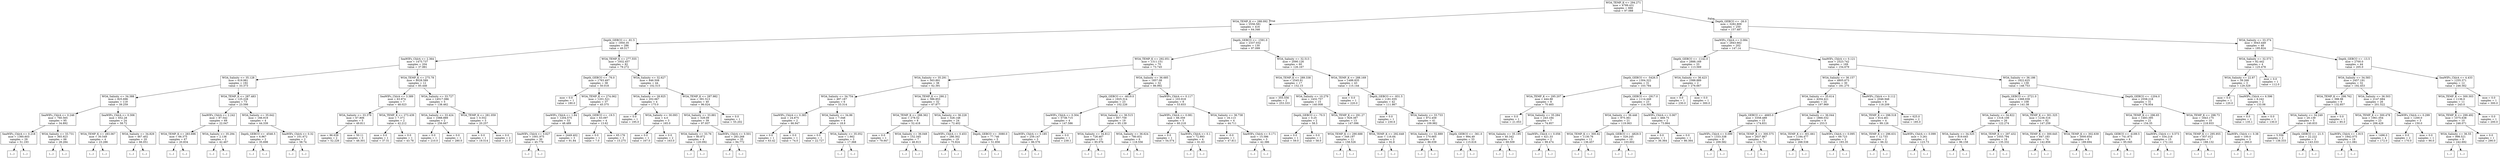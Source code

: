 digraph Tree {
node [shape=box] ;
0 [label="WOA_TEMP_K <= 294.271\nmse = 4789.431\nsamples = 666\nvalue = 97.088"] ;
1 [label="WOA_TEMP_K <= 288.092\nmse = 2556.581\nsamples = 416\nvalue = 64.346"] ;
0 -> 1 [labeldistance=2.5, labelangle=45, headlabel="True"] ;
2 [label="Depth_GEBCO <= -81.5\nmse = 1950.35\nsamples = 286\nvalue = 49.517"] ;
1 -> 2 ;
3 [label="SeaWIFs_ChlrA <= 2.364\nmse = 1475.737\nsamples = 204\nvalue = 37.881"] ;
2 -> 3 ;
4 [label="WOA_Salinity <= 35.128\nmse = 619.981\nsamples = 192\nvalue = 33.373"] ;
3 -> 4 ;
5 [label="WOA_Salinity <= 34.388\nmse = 825.696\nsamples = 119\nvalue = 39.259"] ;
4 -> 5 ;
6 [label="SeaWIFs_ChlrA <= 0.246\nmse = 760.565\nsamples = 95\nvalue = 34.892"] ;
5 -> 6 ;
7 [label="SeaWIFs_ChlrA <= 0.218\nmse = 1360.603\nsamples = 29\nvalue = 51.193"] ;
6 -> 7 ;
8 [label="(...)"] ;
7 -> 8 ;
57 [label="(...)"] ;
7 -> 57 ;
64 [label="WOA_Salinity <= 33.731\nmse = 365.923\nsamples = 66\nvalue = 28.284"] ;
6 -> 64 ;
65 [label="(...)"] ;
64 -> 65 ;
94 [label="(...)"] ;
64 -> 94 ;
191 [label="SeaWIFs_ChlrA <= 0.306\nmse = 652.28\nsamples = 24\nvalue = 58.72"] ;
5 -> 191 ;
192 [label="WOA_TEMP_K <= 283.067\nmse = 30.549\nsamples = 4\nvalue = 23.286"] ;
191 -> 192 ;
193 [label="(...)"] ;
192 -> 193 ;
196 [label="(...)"] ;
192 -> 196 ;
199 [label="WOA_Salinity <= 34.829\nmse = 467.402\nsamples = 20\nvalue = 66.051"] ;
191 -> 199 ;
200 [label="(...)"] ;
199 -> 200 ;
219 [label="(...)"] ;
199 -> 219 ;
236 [label="WOA_TEMP_K <= 287.483\nmse = 125.228\nsamples = 73\nvalue = 23.598"] ;
4 -> 236 ;
237 [label="SeaWIFs_ChlrA <= 2.242\nmse = 87.542\nsamples = 69\nvalue = 22.047"] ;
236 -> 237 ;
238 [label="WOA_TEMP_K <= 283.696\nmse = 66.375\nsamples = 67\nvalue = 20.834"] ;
237 -> 238 ;
239 [label="(...)"] ;
238 -> 239 ;
286 [label="(...)"] ;
238 -> 286 ;
305 [label="WOA_Salinity <= 35.294\nmse = 2.136\nsamples = 2\nvalue = 42.467"] ;
237 -> 305 ;
306 [label="(...)"] ;
305 -> 306 ;
307 [label="(...)"] ;
305 -> 307 ;
308 [label="WOA_Salinity <= 35.642\nmse = 166.919\nsamples = 4\nvalue = 44.339"] ;
236 -> 308 ;
309 [label="Depth_GEBCO <= -4546.5\nmse = 6.967\nsamples = 2\nvalue = 35.698"] ;
308 -> 309 ;
310 [label="(...)"] ;
309 -> 310 ;
311 [label="(...)"] ;
309 -> 311 ;
312 [label="SeaWIFs_ChlrA <= 0.32\nmse = 101.672\nsamples = 2\nvalue = 58.74"] ;
308 -> 312 ;
313 [label="(...)"] ;
312 -> 313 ;
314 [label="(...)"] ;
312 -> 314 ;
315 [label="WOA_TEMP_K <= 275.78\nmse = 8028.589\nsamples = 12\nvalue = 85.446"] ;
3 -> 315 ;
316 [label="SeaWIFs_ChlrA <= 3.389\nmse = 63.974\nsamples = 7\nvalue = 48.023"] ;
315 -> 316 ;
317 [label="WOA_Salinity <= 33.376\nmse = 67.806\nsamples = 5\nvalue = 49.811"] ;
316 -> 317 ;
318 [label="mse = 86.639\nsamples = 2\nvalue = 52.226"] ;
317 -> 318 ;
319 [label="mse = 50.11\nsamples = 3\nvalue = 48.301"] ;
317 -> 319 ;
320 [label="WOA_TEMP_K <= 273.439\nmse = 7.371\nsamples = 2\nvalue = 42.212"] ;
316 -> 320 ;
321 [label="mse = 0.0\nsamples = 1\nvalue = 37.51"] ;
320 -> 321 ;
322 [label="mse = 0.0\nsamples = 1\nvalue = 43.78"] ;
320 -> 322 ;
323 [label="WOA_Salinity <= 33.727\nmse = 14517.086\nsamples = 5\nvalue = 138.462"] ;
315 -> 323 ;
324 [label="WOA_Salinity <= 33.424\nmse = 1088.889\nsamples = 2\nvalue = 256.667"] ;
323 -> 324 ;
325 [label="mse = 0.0\nsamples = 1\nvalue = 210.0"] ;
324 -> 325 ;
326 [label="mse = 0.0\nsamples = 1\nvalue = 280.0"] ;
324 -> 326 ;
327 [label="WOA_TEMP_K <= 281.059\nmse = 0.552\nsamples = 3\nvalue = 20.257"] ;
323 -> 327 ;
328 [label="mse = 0.0\nsamples = 1\nvalue = 19.514"] ;
327 -> 328 ;
329 [label="mse = 0.0\nsamples = 2\nvalue = 21.0"] ;
327 -> 329 ;
330 [label="WOA_TEMP_K <= 277.555\nmse = 1932.457\nsamples = 82\nvalue = 79.272"] ;
2 -> 330 ;
331 [label="Depth_GEBCO <= -76.0\nmse = 1763.497\nsamples = 38\nvalue = 50.018"] ;
330 -> 331 ;
332 [label="mse = 0.0\nsamples = 1\nvalue = 180.0"] ;
331 -> 332 ;
333 [label="WOA_TEMP_K <= 274.062\nmse = 1201.521\nsamples = 37\nvalue = 45.375"] ;
331 -> 333 ;
334 [label="SeaWIFs_ChlrA <= 1.84\nmse = 1204.575\nsamples = 33\nvalue = 48.489"] ;
333 -> 334 ;
335 [label="SeaWIFs_ChlrA <= 0.627\nmse = 1001.975\nsamples = 30\nvalue = 45.779"] ;
334 -> 335 ;
336 [label="(...)"] ;
335 -> 336 ;
349 [label="(...)"] ;
335 -> 349 ;
356 [label="mse = 2449.402\nsamples = 3\nvalue = 91.84"] ;
334 -> 356 ;
357 [label="Depth_GEBCO <= -19.5\nmse = 63.097\nsamples = 4\nvalue = 13.62"] ;
333 -> 357 ;
358 [label="mse = 0.0\nsamples = 1\nvalue = 7.0"] ;
357 -> 358 ;
359 [label="mse = 65.176\nsamples = 3\nvalue = 15.275"] ;
357 -> 359 ;
360 [label="WOA_Salinity <= 32.627\nmse = 846.508\nsamples = 44\nvalue = 102.515"] ;
330 -> 360 ;
361 [label="WOA_Salinity <= 28.925\nmse = 202.667\nsamples = 4\nvalue = 175.0"] ;
360 -> 361 ;
362 [label="mse = 0.0\nsamples = 1\nvalue = 195.0"] ;
361 -> 362 ;
363 [label="WOA_Salinity <= 30.093\nmse = 4.0\nsamples = 3\nvalue = 165.0"] ;
361 -> 363 ;
364 [label="mse = 0.0\nsamples = 1\nvalue = 167.0"] ;
363 -> 364 ;
365 [label="mse = 0.0\nsamples = 2\nvalue = 163.0"] ;
363 -> 365 ;
366 [label="WOA_TEMP_K <= 287.982\nmse = 391.513\nsamples = 40\nvalue = 96.024"] ;
360 -> 366 ;
367 [label="WOA_Salinity <= 33.881\nmse = 328.09\nsamples = 39\nvalue = 97.937"] ;
366 -> 367 ;
368 [label="WOA_Salinity <= 33.76\nmse = 80.872\nsamples = 4\nvalue = 120.092"] ;
367 -> 368 ;
369 [label="(...)"] ;
368 -> 369 ;
374 [label="(...)"] ;
368 -> 374 ;
375 [label="SeaWIFs_ChlrA <= 0.501\nmse = 283.268\nsamples = 35\nvalue = 94.772"] ;
367 -> 375 ;
376 [label="(...)"] ;
375 -> 376 ;
377 [label="(...)"] ;
375 -> 377 ;
424 [label="mse = 0.0\nsamples = 1\nvalue = 55.202"] ;
366 -> 424 ;
425 [label="Depth_GEBCO <= -1591.0\nmse = 2337.032\nsamples = 130\nvalue = 97.099"] ;
1 -> 425 ;
426 [label="WOA_TEMP_K <= 292.051\nmse = 1311.151\nsamples = 70\nvalue = 73.745"] ;
425 -> 426 ;
427 [label="WOA_Salinity <= 35.291\nmse = 563.891\nsamples = 38\nvalue = 62.391"] ;
426 -> 427 ;
428 [label="WOA_Salinity <= 34.754\nmse = 497.187\nsamples = 6\nvalue = 33.314"] ;
427 -> 428 ;
429 [label="SeaWIFs_ChlrA <= 0.383\nmse = 24.875\nsamples = 2\nvalue = 66.947"] ;
428 -> 429 ;
430 [label="mse = 0.0\nsamples = 1\nvalue = 63.42"] ;
429 -> 430 ;
431 [label="mse = 0.0\nsamples = 1\nvalue = 74.0"] ;
429 -> 431 ;
432 [label="WOA_Salinity <= 34.86\nmse = 7.048\nsamples = 4\nvalue = 18.9"] ;
428 -> 432 ;
433 [label="mse = 0.0\nsamples = 1\nvalue = 22.727"] ;
432 -> 433 ;
434 [label="WOA_Salinity <= 35.052\nmse = 1.662\nsamples = 3\nvalue = 17.368"] ;
432 -> 434 ;
435 [label="(...)"] ;
434 -> 435 ;
436 [label="(...)"] ;
434 -> 436 ;
437 [label="WOA_TEMP_K <= 290.2\nmse = 386.853\nsamples = 32\nvalue = 67.877"] ;
427 -> 437 ;
438 [label="WOA_TEMP_K <= 288.362\nmse = 278.52\nsamples = 8\nvalue = 52.418"] ;
437 -> 438 ;
439 [label="mse = 0.0\nsamples = 1\nvalue = 79.947"] ;
438 -> 439 ;
440 [label="WOA_Salinity <= 36.049\nmse = 152.345\nsamples = 7\nvalue = 46.913"] ;
438 -> 440 ;
441 [label="(...)"] ;
440 -> 441 ;
452 [label="(...)"] ;
440 -> 452 ;
453 [label="WOA_Salinity <= 36.228\nmse = 328.148\nsamples = 24\nvalue = 72.402"] ;
437 -> 453 ;
454 [label="SeaWIFs_ChlrA <= 0.453\nmse = 286.302\nsamples = 19\nvalue = 75.924"] ;
453 -> 454 ;
455 [label="(...)"] ;
454 -> 455 ;
478 [label="(...)"] ;
454 -> 478 ;
481 [label="Depth_GEBCO <= -3080.0\nmse = 77.746\nsamples = 5\nvalue = 51.856"] ;
453 -> 481 ;
482 [label="(...)"] ;
481 -> 482 ;
487 [label="(...)"] ;
481 -> 487 ;
488 [label="WOA_Salinity <= 36.685\nmse = 1857.08\nsamples = 32\nvalue = 86.992"] ;
426 -> 488 ;
489 [label="Depth_GEBCO <= -4619.0\nmse = 1925.314\nsamples = 23\nvalue = 102.226"] ;
488 -> 489 ;
490 [label="SeaWIFs_ChlrA <= 0.304\nmse = 5738.715\nsamples = 4\nvalue = 147.586"] ;
489 -> 490 ;
491 [label="SeaWIFs_ChlrA <= 0.185\nmse = 259.147\nsamples = 3\nvalue = 86.576"] ;
490 -> 491 ;
492 [label="(...)"] ;
491 -> 492 ;
495 [label="(...)"] ;
491 -> 495 ;
496 [label="mse = 0.0\nsamples = 1\nvalue = 239.1"] ;
490 -> 496 ;
497 [label="WOA_Salinity <= 36.515\nmse = 957.759\nsamples = 19\nvalue = 95.139"] ;
489 -> 497 ;
498 [label="WOA_Salinity <= 34.812\nmse = 728.467\nsamples = 13\nvalue = 85.976"] ;
497 -> 498 ;
499 [label="(...)"] ;
498 -> 499 ;
504 [label="(...)"] ;
498 -> 504 ;
521 [label="WOA_Salinity <= 36.624\nmse = 780.831\nsamples = 6\nvalue = 118.556"] ;
497 -> 521 ;
522 [label="(...)"] ;
521 -> 522 ;
527 [label="(...)"] ;
521 -> 527 ;
532 [label="SeaWIFs_ChlrA <= 0.117\nmse = 103.918\nsamples = 9\nvalue = 53.833"] ;
488 -> 532 ;
533 [label="SeaWIFs_ChlrA <= 0.081\nmse = 66.359\nsamples = 5\nvalue = 60.218"] ;
532 -> 533 ;
534 [label="mse = 0.0\nsamples = 1\nvalue = 54.574"] ;
533 -> 534 ;
535 [label="SeaWIFs_ChlrA <= 0.1\nmse = 72.993\nsamples = 4\nvalue = 61.63"] ;
533 -> 535 ;
536 [label="(...)"] ;
535 -> 536 ;
537 [label="(...)"] ;
535 -> 537 ;
538 [label="WOA_Salinity <= 36.738\nmse = 16.113\nsamples = 4\nvalue = 44.711"] ;
532 -> 538 ;
539 [label="mse = -0.0\nsamples = 1\nvalue = 47.811"] ;
538 -> 539 ;
540 [label="SeaWIFs_ChlrA <= 0.171\nmse = 15.586\nsamples = 3\nvalue = 42.386"] ;
538 -> 540 ;
541 [label="(...)"] ;
540 -> 541 ;
542 [label="(...)"] ;
540 -> 542 ;
543 [label="WOA_Salinity <= 32.513\nmse = 2090.126\nsamples = 60\nvalue = 126.167"] ;
425 -> 543 ;
544 [label="WOA_TEMP_K <= 289.338\nmse = 2545.91\nsamples = 17\nvalue = 152.15"] ;
543 -> 544 ;
545 [label="mse = 355.556\nsamples = 2\nvalue = 253.333"] ;
544 -> 545 ;
546 [label="WOA_Salinity <= 10.279\nmse = 1432.757\nsamples = 15\nvalue = 140.008"] ;
544 -> 546 ;
547 [label="Depth_GEBCO <= -70.5\nmse = 0.25\nsamples = 2\nvalue = 58.5"] ;
546 -> 547 ;
548 [label="mse = 0.0\nsamples = 1\nvalue = 59.0"] ;
547 -> 548 ;
549 [label="mse = 0.0\nsamples = 1\nvalue = 58.0"] ;
547 -> 549 ;
550 [label="WOA_TEMP_K <= 291.27\nmse = 929.387\nsamples = 13\nvalue = 147.096"] ;
546 -> 550 ;
551 [label="WOA_TEMP_K <= 290.688\nmse = 349.197\nsamples = 11\nvalue = 158.526"] ;
550 -> 551 ;
552 [label="(...)"] ;
551 -> 552 ;
559 [label="(...)"] ;
551 -> 559 ;
570 [label="WOA_TEMP_K <= 292.648\nmse = 116.64\nsamples = 2\nvalue = 92.8"] ;
550 -> 570 ;
571 [label="(...)"] ;
570 -> 571 ;
572 [label="(...)"] ;
570 -> 572 ;
573 [label="WOA_TEMP_K <= 288.169\nmse = 1488.835\nsamples = 43\nvalue = 115.144"] ;
543 -> 573 ;
574 [label="mse = 0.0\nsamples = 1\nvalue = 220.0"] ;
573 -> 574 ;
575 [label="Depth_GEBCO <= -931.5\nmse = 1181.035\nsamples = 42\nvalue = 111.867"] ;
573 -> 575 ;
576 [label="mse = 0.0\nsamples = 1\nvalue = 230.6"] ;
575 -> 576 ;
577 [label="WOA_Salinity <= 33.733\nmse = 972.459\nsamples = 41\nvalue = 109.982"] ;
575 -> 577 ;
578 [label="WOA_Salinity <= 32.889\nmse = 170.665\nsamples = 8\nvalue = 86.039"] ;
577 -> 578 ;
579 [label="(...)"] ;
578 -> 579 ;
582 [label="(...)"] ;
578 -> 582 ;
591 [label="Depth_GEBCO <= -361.0\nmse = 994.49\nsamples = 33\nvalue = 115.616"] ;
577 -> 591 ;
592 [label="(...)"] ;
591 -> 592 ;
593 [label="(...)"] ;
591 -> 593 ;
644 [label="Depth_GEBCO <= -26.0\nmse = 3282.809\nsamples = 250\nvalue = 157.487"] ;
0 -> 644 [labeldistance=2.5, labelangle=-45, headlabel="False"] ;
645 [label="SeaWIFs_ChlrA <= 0.084\nmse = 2843.662\nsamples = 202\nvalue = 147.14"] ;
644 -> 645 ;
646 [label="Depth_GEBCO <= -1142.0\nmse = 2888.169\nsamples = 33\nvalue = 113.569"] ;
645 -> 646 ;
647 [label="Depth_GEBCO <= -5426.5\nmse = 1304.322\nsamples = 31\nvalue = 103.784"] ;
646 -> 647 ;
648 [label="WOA_TEMP_K <= 295.207\nmse = 444.88\nsamples = 8\nvalue = 70.465"] ;
647 -> 648 ;
649 [label="mse = 0.0\nsamples = 1\nvalue = 21.053"] ;
648 -> 649 ;
650 [label="WOA_Salinity <= 35.284\nmse = 243.184\nsamples = 7\nvalue = 74.957"] ;
648 -> 650 ;
651 [label="WOA_Salinity <= 35.195\nmse = 40.342\nsamples = 5\nvalue = 69.509"] ;
650 -> 651 ;
652 [label="(...)"] ;
651 -> 652 ;
653 [label="(...)"] ;
651 -> 653 ;
654 [label="SeaWIFs_ChlrA <= 0.056\nmse = 421.33\nsamples = 2\nvalue = 99.474"] ;
650 -> 654 ;
655 [label="(...)"] ;
654 -> 655 ;
656 [label="(...)"] ;
654 -> 656 ;
657 [label="Depth_GEBCO <= -2917.0\nmse = 1114.449\nsamples = 23\nvalue = 114.305"] ;
647 -> 657 ;
658 [label="WOA_Salinity <= 36.446\nmse = 975.361\nsamples = 21\nvalue = 119.063"] ;
657 -> 658 ;
659 [label="WOA_TEMP_K <= 300.82\nmse = 1130.76\nsamples = 11\nvalue = 136.457"] ;
658 -> 659 ;
660 [label="(...)"] ;
659 -> 660 ;
675 [label="(...)"] ;
659 -> 675 ;
680 [label="Depth_GEBCO <= -4829.5\nmse = 329.245\nsamples = 10\nvalue = 103.602"] ;
658 -> 680 ;
681 [label="(...)"] ;
680 -> 681 ;
682 [label="(...)"] ;
680 -> 682 ;
699 [label="SeaWIFs_ChlrA <= 0.067\nmse = 468.75\nsamples = 2\nvalue = 73.864"] ;
657 -> 699 ;
700 [label="mse = 0.0\nsamples = 1\nvalue = 36.364"] ;
699 -> 700 ;
701 [label="mse = 0.0\nsamples = 1\nvalue = 86.364"] ;
699 -> 701 ;
702 [label="WOA_Salinity <= 36.423\nmse = 1088.889\nsamples = 2\nvalue = 276.667"] ;
646 -> 702 ;
703 [label="mse = 0.0\nsamples = 1\nvalue = 230.0"] ;
702 -> 703 ;
704 [label="mse = 0.0\nsamples = 1\nvalue = 300.0"] ;
702 -> 704 ;
705 [label="SeaWIFs_ChlrA <= 0.121\nmse = 2523.742\nsamples = 169\nvalue = 154.679"] ;
645 -> 705 ;
706 [label="WOA_Salinity <= 36.157\nmse = 4805.673\nsamples = 30\nvalue = 181.275"] ;
705 -> 706 ;
707 [label="WOA_Salinity <= 35.614\nmse = 4204.421\nsamples = 24\nvalue = 197.969"] ;
706 -> 707 ;
708 [label="Depth_GEBCO <= -4665.0\nmse = 3358.489\nsamples = 15\nvalue = 174.831"] ;
707 -> 708 ;
709 [label="SeaWIFs_ChlrA <= 0.099\nmse = 1333.338\nsamples = 8\nvalue = 209.582"] ;
708 -> 709 ;
710 [label="(...)"] ;
709 -> 710 ;
717 [label="(...)"] ;
709 -> 717 ;
722 [label="WOA_TEMP_K <= 300.575\nmse = 2637.867\nsamples = 7\nvalue = 133.761"] ;
708 -> 722 ;
723 [label="(...)"] ;
722 -> 723 ;
730 [label="(...)"] ;
722 -> 730 ;
735 [label="WOA_Salinity <= 36.044\nmse = 1866.032\nsamples = 9\nvalue = 253.5"] ;
707 -> 735 ;
736 [label="WOA_TEMP_K <= 301.661\nmse = 1184.477\nsamples = 7\nvalue = 268.538"] ;
735 -> 736 ;
737 [label="(...)"] ;
736 -> 737 ;
746 [label="(...)"] ;
736 -> 746 ;
749 [label="SeaWIFs_ChlrA <= 0.095\nmse = 69.723\nsamples = 2\nvalue = 193.35"] ;
735 -> 749 ;
750 [label="(...)"] ;
749 -> 750 ;
751 [label="(...)"] ;
749 -> 751 ;
752 [label="SeaWIFs_ChlrA <= 0.112\nmse = 2046.948\nsamples = 6\nvalue = 118.209"] ;
706 -> 752 ;
753 [label="WOA_TEMP_K <= 298.518\nmse = 814.461\nsamples = 4\nvalue = 99.126"] ;
752 -> 753 ;
754 [label="WOA_TEMP_K <= 296.631\nmse = 12.733\nsamples = 2\nvalue = 66.32"] ;
753 -> 754 ;
755 [label="(...)"] ;
754 -> 755 ;
756 [label="(...)"] ;
754 -> 756 ;
757 [label="SeaWIFs_ChlrA <= 0.099\nmse = 3.261\nsamples = 2\nvalue = 123.73"] ;
753 -> 757 ;
758 [label="(...)"] ;
757 -> 758 ;
759 [label="(...)"] ;
757 -> 759 ;
760 [label="mse = 625.0\nsamples = 2\nvalue = 185.0"] ;
752 -> 760 ;
761 [label="WOA_Salinity <= 36.186\nmse = 1822.625\nsamples = 139\nvalue = 148.753"] ;
705 -> 761 ;
762 [label="Depth_GEBCO <= -3721.0\nmse = 1368.039\nsamples = 108\nvalue = 141.38"] ;
761 -> 762 ;
763 [label="WOA_Salinity <= 34.822\nmse = 1318.109\nsamples = 26\nvalue = 122.274"] ;
762 -> 763 ;
764 [label="WOA_Salinity <= 34.525\nmse = 819.645\nsamples = 8\nvalue = 96.158"] ;
763 -> 764 ;
765 [label="(...)"] ;
764 -> 765 ;
774 [label="(...)"] ;
764 -> 774 ;
779 [label="WOA_TEMP_K <= 297.432\nmse = 1055.794\nsamples = 18\nvalue = 135.332"] ;
763 -> 779 ;
780 [label="(...)"] ;
779 -> 780 ;
793 [label="(...)"] ;
779 -> 793 ;
814 [label="WOA_TEMP_K <= 301.325\nmse = 1236.516\nsamples = 82\nvalue = 147.259"] ;
762 -> 814 ;
815 [label="WOA_TEMP_K <= 300.645\nmse = 847.183\nsamples = 74\nvalue = 142.856"] ;
814 -> 815 ;
816 [label="(...)"] ;
815 -> 816 ;
927 [label="(...)"] ;
815 -> 927 ;
930 [label="WOA_TEMP_K <= 302.639\nmse = 3000.654\nsamples = 8\nvalue = 189.694"] ;
814 -> 930 ;
931 [label="(...)"] ;
930 -> 931 ;
942 [label="(...)"] ;
930 -> 942 ;
945 [label="Depth_GEBCO <= -1204.0\nmse = 2558.218\nsamples = 31\nvalue = 176.954"] ;
761 -> 945 ;
946 [label="WOA_TEMP_K <= 296.65\nmse = 1483.395\nsamples = 21\nvalue = 154.35"] ;
945 -> 946 ;
947 [label="Depth_GEBCO <= -4189.5\nmse = 741.875\nsamples = 6\nvalue = 95.045"] ;
946 -> 947 ;
948 [label="(...)"] ;
947 -> 948 ;
951 [label="(...)"] ;
947 -> 951 ;
956 [label="SeaWIFs_ChlrA <= 0.573\nmse = 334.218\nsamples = 15\nvalue = 172.141"] ;
946 -> 956 ;
957 [label="(...)"] ;
956 -> 957 ;
972 [label="(...)"] ;
956 -> 972 ;
977 [label="WOA_TEMP_K <= 298.73\nmse = 1843.175\nsamples = 10\nvalue = 218.933"] ;
945 -> 977 ;
978 [label="WOA_TEMP_K <= 295.955\nmse = 937.012\nsamples = 7\nvalue = 188.132"] ;
977 -> 978 ;
979 [label="(...)"] ;
978 -> 979 ;
982 [label="(...)"] ;
978 -> 982 ;
987 [label="SeaWIFs_ChlrA <= 0.38\nmse = 100.0\nsamples = 3\nvalue = 260.0"] ;
977 -> 987 ;
988 [label="(...)"] ;
987 -> 988 ;
989 [label="(...)"] ;
987 -> 989 ;
990 [label="WOA_Salinity <= 33.374\nmse = 3043.449\nsamples = 48\nvalue = 195.824"] ;
644 -> 990 ;
991 [label="WOA_Salinity <= 32.573\nmse = 82.442\nsamples = 4\nvalue = 125.478"] ;
990 -> 991 ;
992 [label="WOA_Salinity <= 22.87\nmse = 39.268\nsamples = 3\nvalue = 129.329"] ;
991 -> 992 ;
993 [label="mse = 0.0\nsamples = 1\nvalue = 120.0"] ;
992 -> 993 ;
994 [label="SeaWIFs_ChlrA <= 6.596\nmse = 6.242\nsamples = 2\nvalue = 133.06"] ;
992 -> 994 ;
995 [label="mse = 0.0\nsamples = 1\nvalue = 135.1"] ;
994 -> 995 ;
996 [label="mse = 0.0\nsamples = 1\nvalue = 130.0"] ;
994 -> 996 ;
997 [label="mse = 0.0\nsamples = 1\nvalue = 112.0"] ;
991 -> 997 ;
998 [label="Depth_GEBCO <= -13.5\nmse = 2700.0\nsamples = 44\nvalue = 205.0"] ;
990 -> 998 ;
999 [label="WOA_Salinity <= 34.583\nmse = 2457.191\nsamples = 32\nvalue = 192.453"] ;
998 -> 999 ;
1000 [label="WOA_TEMP_K <= 298.762\nmse = 398.98\nsamples = 6\nvalue = 132.857"] ;
999 -> 1000 ;
1001 [label="WOA_Salinity <= 34.249\nmse = 20.139\nsamples = 5\nvalue = 140.833"] ;
1000 -> 1001 ;
1002 [label="mse = 5.556\nsamples = 2\nvalue = 138.333"] ;
1001 -> 1002 ;
1003 [label="Depth_GEBCO <= -21.5\nmse = 22.222\nsamples = 3\nvalue = 143.333"] ;
1001 -> 1003 ;
1004 [label="(...)"] ;
1003 -> 1004 ;
1005 [label="(...)"] ;
1003 -> 1005 ;
1006 [label="mse = 0.0\nsamples = 1\nvalue = 85.0"] ;
1000 -> 1006 ;
1007 [label="WOA_Salinity <= 36.503\nmse = 2147.684\nsamples = 26\nvalue = 201.522"] ;
999 -> 1007 ;
1008 [label="WOA_TEMP_K <= 300.478\nmse = 1961.054\nsamples = 23\nvalue = 206.429"] ;
1007 -> 1008 ;
1009 [label="SeaWIFs_ChlrA <= 1.915\nmse = 1842.075\nsamples = 19\nvalue = 211.081"] ;
1008 -> 1009 ;
1010 [label="(...)"] ;
1009 -> 1010 ;
1019 [label="(...)"] ;
1009 -> 1019 ;
1020 [label="mse = 1496.0\nsamples = 4\nvalue = 172.0"] ;
1008 -> 1020 ;
1021 [label="SeaWIFs_ChlrA <= 0.299\nmse = 1200.0\nsamples = 3\nvalue = 150.0"] ;
1007 -> 1021 ;
1022 [label="mse = 0.0\nsamples = 2\nvalue = 170.0"] ;
1021 -> 1022 ;
1023 [label="mse = 0.0\nsamples = 1\nvalue = 90.0"] ;
1021 -> 1023 ;
1024 [label="SeaWIFs_ChlrA <= 4.433\nmse = 1255.371\nsamples = 12\nvalue = 246.562"] ;
998 -> 1024 ;
1025 [label="WOA_TEMP_K <= 300.303\nmse = 1136.0\nsamples = 11\nvalue = 243.0"] ;
1024 -> 1025 ;
1026 [label="WOA_TEMP_K <= 299.492\nmse = 1075.638\nsamples = 10\nvalue = 246.071"] ;
1025 -> 1026 ;
1027 [label="WOA_Salinity <= 36.55\nmse = 998.521\nsamples = 9\nvalue = 242.692"] ;
1026 -> 1027 ;
1028 [label="(...)"] ;
1027 -> 1028 ;
1035 [label="(...)"] ;
1027 -> 1035 ;
1036 [label="mse = 0.0\nsamples = 1\nvalue = 290.0"] ;
1026 -> 1036 ;
1037 [label="mse = 0.0\nsamples = 1\nvalue = 200.0"] ;
1025 -> 1037 ;
1038 [label="mse = 0.0\nsamples = 1\nvalue = 300.0"] ;
1024 -> 1038 ;
}